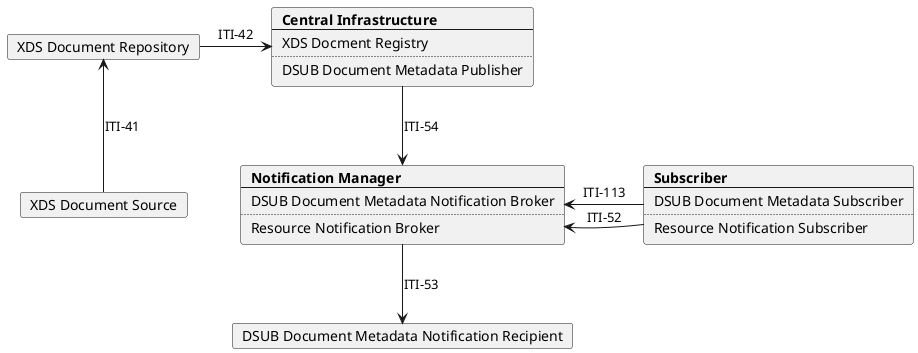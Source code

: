 @startuml
skinparam svgDimensionStyle false
skinparam componentStyle rectangle

hide footbox
/' title "DSUBm grouped with DSUB: Notification Manager" '/

card "XDS Document Source" as Source
card "XDS Document Repository" as Repo

card  Central [
  <b>Central Infrastructure
  ----
  XDS Docment Registry
  ....
  DSUB Document Metadata Publisher
]

card Broker [
  <b>Notification Manager
  ----
  DSUB Document Metadata Notification Broker
  ....
  Resource Notification Broker
]

card Subscriber [
  <b>Subscriber
  ----
  DSUB Document Metadata Subscriber
  ....
  Resource Notification Subscriber
]

card "DSUB Document Metadata Notification Recipient" as DSUB_Recipient 



Subscriber -l-> Broker: ITI-113
Subscriber -l-> Broker: ITI-52


Source -u-> Repo: ITI-41
Repo -r-> Central: ITI-42
Central -d-> Broker: ITI-54
Broker-d-> DSUB_Recipient: ITI-53
@enduml